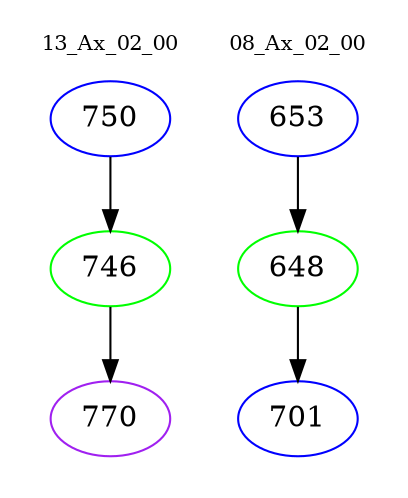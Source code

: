 digraph{
subgraph cluster_0 {
color = white
label = "13_Ax_02_00";
fontsize=10;
T0_750 [label="750", color="blue"]
T0_750 -> T0_746 [color="black"]
T0_746 [label="746", color="green"]
T0_746 -> T0_770 [color="black"]
T0_770 [label="770", color="purple"]
}
subgraph cluster_1 {
color = white
label = "08_Ax_02_00";
fontsize=10;
T1_653 [label="653", color="blue"]
T1_653 -> T1_648 [color="black"]
T1_648 [label="648", color="green"]
T1_648 -> T1_701 [color="black"]
T1_701 [label="701", color="blue"]
}
}
